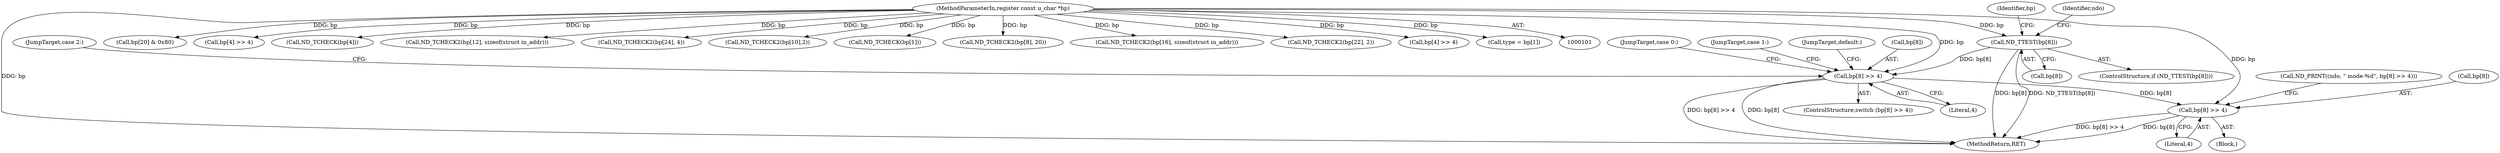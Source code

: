 digraph "0_tcpdump_5dc1860d8267b1e0cb78c9ffa2a40bea2fdb3ddc_2@pointer" {
"1000136" [label="(Call,bp[8] >> 4)"];
"1000130" [label="(Call,ND_TTEST(bp[8]))"];
"1000103" [label="(MethodParameterIn,register const u_char *bp)"];
"1000166" [label="(Call,bp[8] >> 4)"];
"1000154" [label="(JumpTarget,case 2:)"];
"1000135" [label="(ControlStructure,switch (bp[8] >> 4))"];
"1000142" [label="(JumpTarget,case 0:)"];
"1000148" [label="(JumpTarget,case 1:)"];
"1000138" [label="(Identifier,bp)"];
"1000438" [label="(MethodReturn,RET)"];
"1000365" [label="(Call,bp[20] & 0x80)"];
"1000426" [label="(Call,bp[4] >> 4)"];
"1000409" [label="(Call,ND_TCHECK(bp[4]))"];
"1000224" [label="(Call,ND_TCHECK2(bp[12], sizeof(struct in_addr)))"];
"1000174" [label="(Identifier,ndo)"];
"1000170" [label="(Literal,4)"];
"1000166" [label="(Call,bp[8] >> 4)"];
"1000140" [label="(Literal,4)"];
"1000353" [label="(Call,ND_TCHECK2(bp[24], 4))"];
"1000161" [label="(Call,ND_PRINT((ndo, \" mode-%d\", bp[8] >> 4)))"];
"1000177" [label="(Call,ND_TCHECK2(bp[10],2))"];
"1000131" [label="(Call,bp[8])"];
"1000107" [label="(Call,ND_TCHECK(bp[1]))"];
"1000160" [label="(JumpTarget,default:)"];
"1000137" [label="(Call,bp[8])"];
"1000164" [label="(Block,)"];
"1000199" [label="(Call,ND_TCHECK2(bp[8], 20))"];
"1000310" [label="(Call,ND_TCHECK2(bp[16], sizeof(struct in_addr)))"];
"1000255" [label="(Call,ND_TCHECK2(bp[22], 2))"];
"1000103" [label="(MethodParameterIn,register const u_char *bp)"];
"1000136" [label="(Call,bp[8] >> 4)"];
"1000130" [label="(Call,ND_TTEST(bp[8]))"];
"1000129" [label="(ControlStructure,if (ND_TTEST(bp[8])))"];
"1000167" [label="(Call,bp[8])"];
"1000415" [label="(Call,bp[4] >> 4)"];
"1000111" [label="(Call,type = bp[1])"];
"1000136" -> "1000135"  [label="AST: "];
"1000136" -> "1000140"  [label="CFG: "];
"1000137" -> "1000136"  [label="AST: "];
"1000140" -> "1000136"  [label="AST: "];
"1000142" -> "1000136"  [label="CFG: "];
"1000148" -> "1000136"  [label="CFG: "];
"1000154" -> "1000136"  [label="CFG: "];
"1000160" -> "1000136"  [label="CFG: "];
"1000136" -> "1000438"  [label="DDG: bp[8] >> 4"];
"1000136" -> "1000438"  [label="DDG: bp[8]"];
"1000130" -> "1000136"  [label="DDG: bp[8]"];
"1000103" -> "1000136"  [label="DDG: bp"];
"1000136" -> "1000166"  [label="DDG: bp[8]"];
"1000130" -> "1000129"  [label="AST: "];
"1000130" -> "1000131"  [label="CFG: "];
"1000131" -> "1000130"  [label="AST: "];
"1000138" -> "1000130"  [label="CFG: "];
"1000174" -> "1000130"  [label="CFG: "];
"1000130" -> "1000438"  [label="DDG: ND_TTEST(bp[8])"];
"1000130" -> "1000438"  [label="DDG: bp[8]"];
"1000103" -> "1000130"  [label="DDG: bp"];
"1000103" -> "1000101"  [label="AST: "];
"1000103" -> "1000438"  [label="DDG: bp"];
"1000103" -> "1000107"  [label="DDG: bp"];
"1000103" -> "1000111"  [label="DDG: bp"];
"1000103" -> "1000166"  [label="DDG: bp"];
"1000103" -> "1000177"  [label="DDG: bp"];
"1000103" -> "1000199"  [label="DDG: bp"];
"1000103" -> "1000224"  [label="DDG: bp"];
"1000103" -> "1000255"  [label="DDG: bp"];
"1000103" -> "1000310"  [label="DDG: bp"];
"1000103" -> "1000353"  [label="DDG: bp"];
"1000103" -> "1000365"  [label="DDG: bp"];
"1000103" -> "1000409"  [label="DDG: bp"];
"1000103" -> "1000415"  [label="DDG: bp"];
"1000103" -> "1000426"  [label="DDG: bp"];
"1000166" -> "1000164"  [label="AST: "];
"1000166" -> "1000170"  [label="CFG: "];
"1000167" -> "1000166"  [label="AST: "];
"1000170" -> "1000166"  [label="AST: "];
"1000161" -> "1000166"  [label="CFG: "];
"1000166" -> "1000438"  [label="DDG: bp[8] >> 4"];
"1000166" -> "1000438"  [label="DDG: bp[8]"];
}
